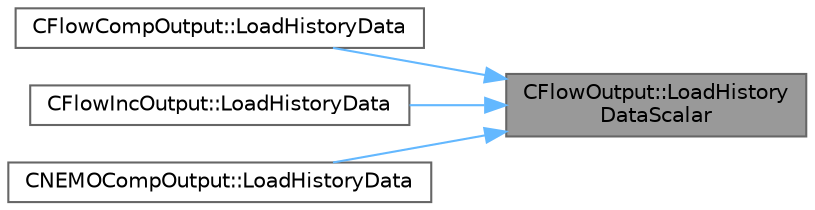 digraph "CFlowOutput::LoadHistoryDataScalar"
{
 // LATEX_PDF_SIZE
  bgcolor="transparent";
  edge [fontname=Helvetica,fontsize=10,labelfontname=Helvetica,labelfontsize=10];
  node [fontname=Helvetica,fontsize=10,shape=box,height=0.2,width=0.4];
  rankdir="RL";
  Node1 [id="Node000001",label="CFlowOutput::LoadHistory\lDataScalar",height=0.2,width=0.4,color="gray40", fillcolor="grey60", style="filled", fontcolor="black",tooltip="Set all scalar (turbulence/species) history field values."];
  Node1 -> Node2 [id="edge1_Node000001_Node000002",dir="back",color="steelblue1",style="solid",tooltip=" "];
  Node2 [id="Node000002",label="CFlowCompOutput::LoadHistoryData",height=0.2,width=0.4,color="grey40", fillcolor="white", style="filled",URL="$classCFlowCompOutput.html#a393cb19a691990ee6e88f844eccc79ed",tooltip="Load the history output field values."];
  Node1 -> Node3 [id="edge2_Node000001_Node000003",dir="back",color="steelblue1",style="solid",tooltip=" "];
  Node3 [id="Node000003",label="CFlowIncOutput::LoadHistoryData",height=0.2,width=0.4,color="grey40", fillcolor="white", style="filled",URL="$classCFlowIncOutput.html#a466112efa2e3a89cdd2456701a0480b5",tooltip="Load the history output field values."];
  Node1 -> Node4 [id="edge3_Node000001_Node000004",dir="back",color="steelblue1",style="solid",tooltip=" "];
  Node4 [id="Node000004",label="CNEMOCompOutput::LoadHistoryData",height=0.2,width=0.4,color="grey40", fillcolor="white", style="filled",URL="$classCNEMOCompOutput.html#a7a9f1a32fe55e6a967a27eb38408ec99",tooltip="Load the history output field values."];
}
